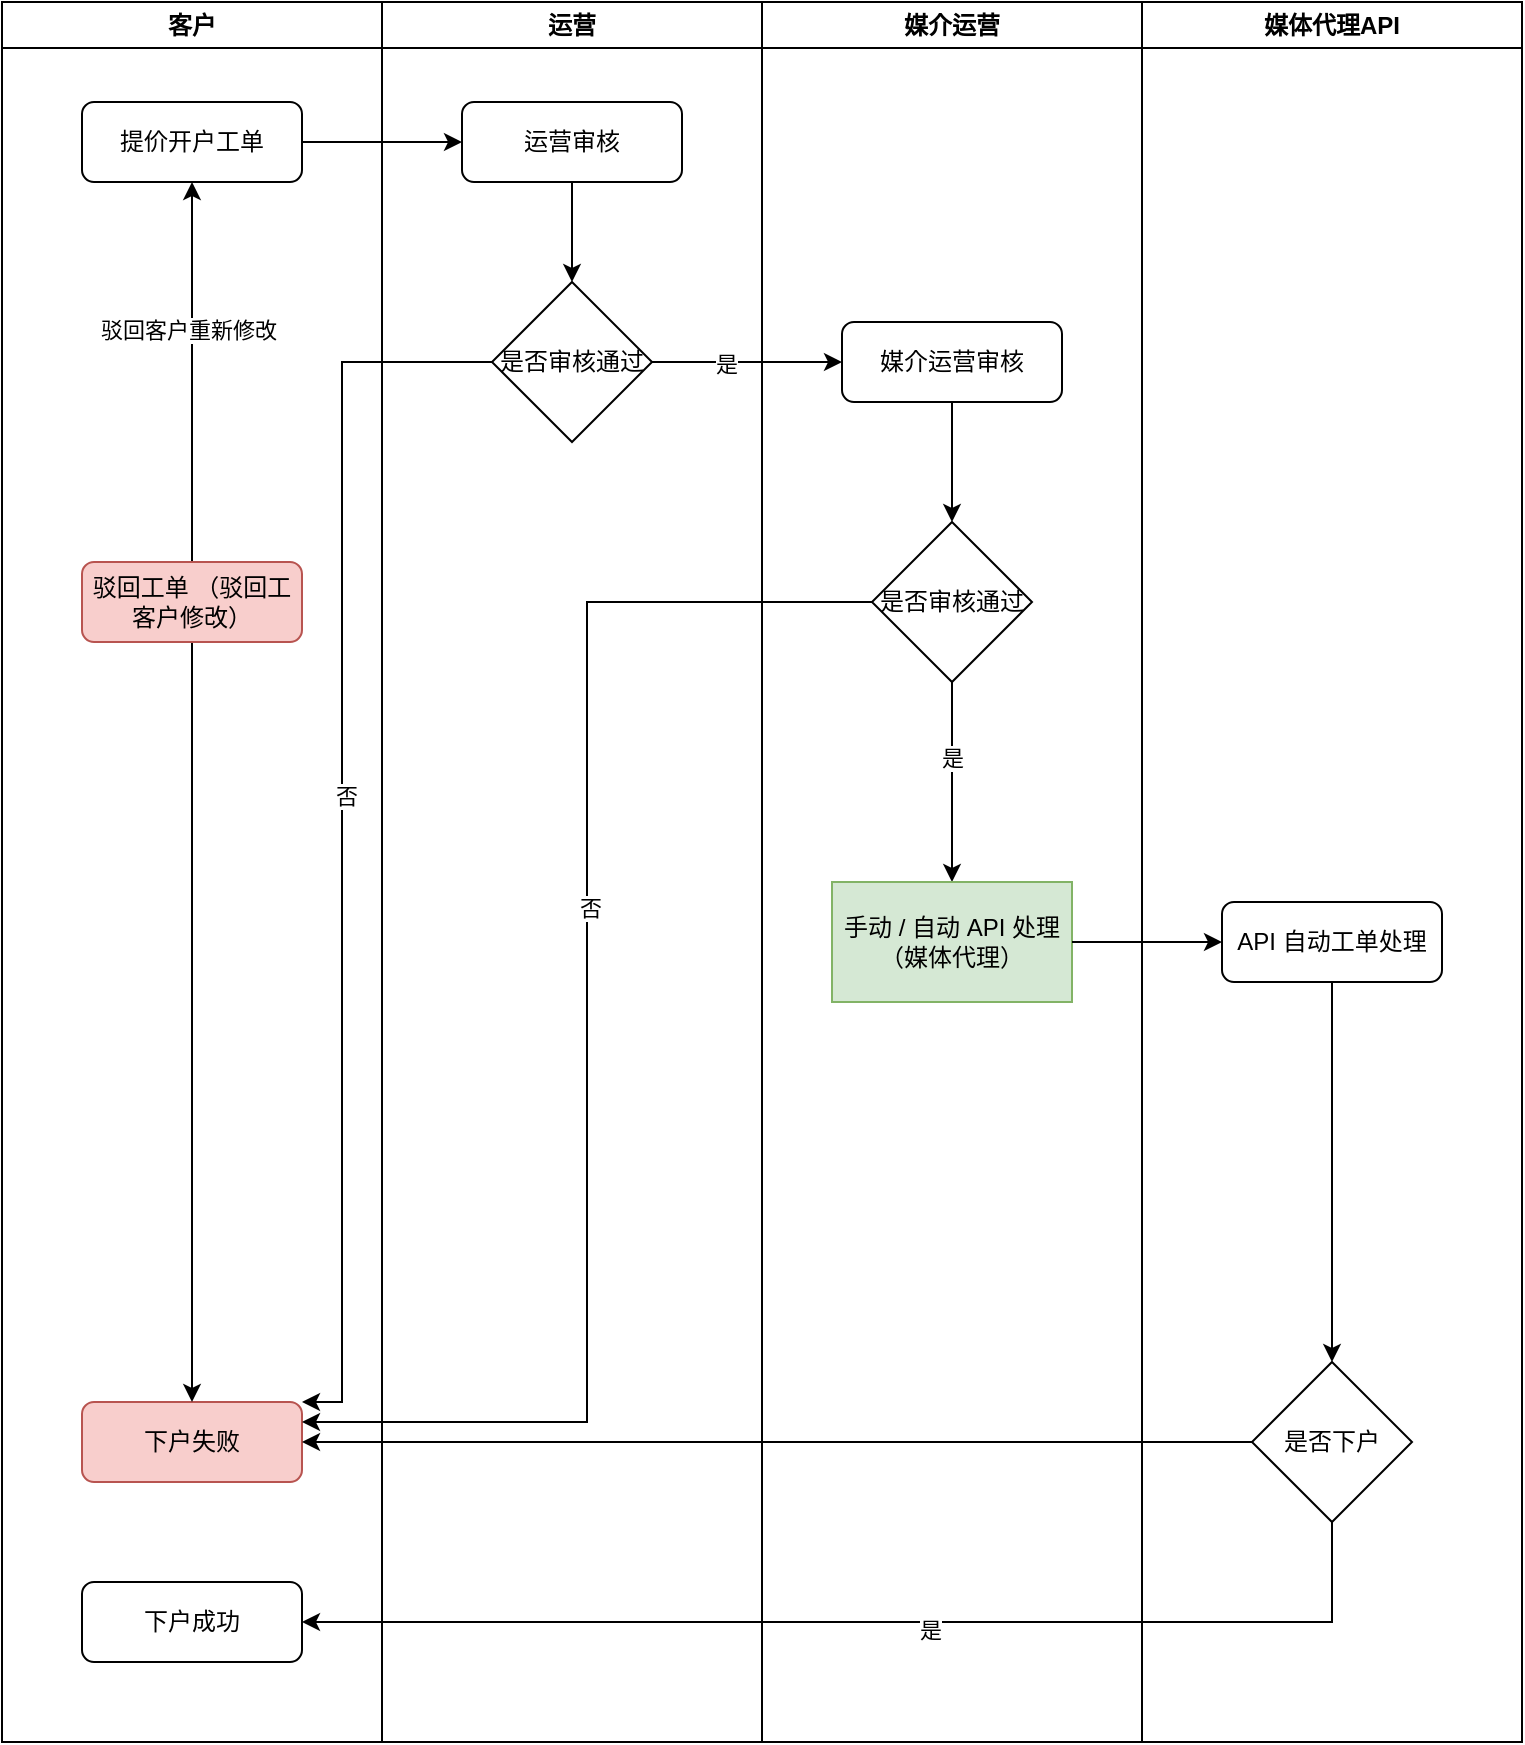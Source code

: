 <mxfile version="21.2.2" type="github">
  <diagram name="第 1 页" id="x_7hoCfTkEh6aC214l1T">
    <mxGraphModel dx="1434" dy="796" grid="1" gridSize="10" guides="1" tooltips="1" connect="1" arrows="1" fold="1" page="1" pageScale="1" pageWidth="827" pageHeight="1169" math="0" shadow="0">
      <root>
        <mxCell id="0" />
        <mxCell id="1" parent="0" />
        <mxCell id="r8onhHZ4YIlXYdtg4Dvh-1" value="客户" style="swimlane;whiteSpace=wrap;html=1;" vertex="1" parent="1">
          <mxGeometry x="170" y="100" width="190" height="870" as="geometry" />
        </mxCell>
        <mxCell id="r8onhHZ4YIlXYdtg4Dvh-5" value="提价开户工单" style="rounded=1;whiteSpace=wrap;html=1;" vertex="1" parent="r8onhHZ4YIlXYdtg4Dvh-1">
          <mxGeometry x="40" y="50" width="110" height="40" as="geometry" />
        </mxCell>
        <mxCell id="r8onhHZ4YIlXYdtg4Dvh-31" value="下户失败" style="rounded=1;whiteSpace=wrap;html=1;fillColor=#f8cecc;strokeColor=#b85450;" vertex="1" parent="r8onhHZ4YIlXYdtg4Dvh-1">
          <mxGeometry x="40" y="700" width="110" height="40" as="geometry" />
        </mxCell>
        <mxCell id="r8onhHZ4YIlXYdtg4Dvh-22" value="下户成功" style="rounded=1;whiteSpace=wrap;html=1;" vertex="1" parent="r8onhHZ4YIlXYdtg4Dvh-1">
          <mxGeometry x="40" y="790" width="110" height="40" as="geometry" />
        </mxCell>
        <mxCell id="r8onhHZ4YIlXYdtg4Dvh-40" style="edgeStyle=orthogonalEdgeStyle;rounded=0;orthogonalLoop=1;jettySize=auto;html=1;exitX=0.5;exitY=1;exitDx=0;exitDy=0;entryX=0.5;entryY=0;entryDx=0;entryDy=0;" edge="1" parent="r8onhHZ4YIlXYdtg4Dvh-1" source="r8onhHZ4YIlXYdtg4Dvh-39" target="r8onhHZ4YIlXYdtg4Dvh-31">
          <mxGeometry relative="1" as="geometry" />
        </mxCell>
        <mxCell id="r8onhHZ4YIlXYdtg4Dvh-41" style="edgeStyle=orthogonalEdgeStyle;rounded=0;orthogonalLoop=1;jettySize=auto;html=1;exitX=0.5;exitY=0;exitDx=0;exitDy=0;entryX=0.5;entryY=1;entryDx=0;entryDy=0;" edge="1" parent="r8onhHZ4YIlXYdtg4Dvh-1" source="r8onhHZ4YIlXYdtg4Dvh-39" target="r8onhHZ4YIlXYdtg4Dvh-5">
          <mxGeometry relative="1" as="geometry" />
        </mxCell>
        <mxCell id="r8onhHZ4YIlXYdtg4Dvh-42" value="驳回客户重新修改" style="edgeLabel;html=1;align=center;verticalAlign=middle;resizable=0;points=[];" vertex="1" connectable="0" parent="r8onhHZ4YIlXYdtg4Dvh-41">
          <mxGeometry x="0.221" y="2" relative="1" as="geometry">
            <mxPoint as="offset" />
          </mxGeometry>
        </mxCell>
        <mxCell id="r8onhHZ4YIlXYdtg4Dvh-39" value="驳回工单 （驳回工客户修改）" style="rounded=1;whiteSpace=wrap;html=1;fillColor=#f8cecc;strokeColor=#b85450;" vertex="1" parent="r8onhHZ4YIlXYdtg4Dvh-1">
          <mxGeometry x="40" y="280" width="110" height="40" as="geometry" />
        </mxCell>
        <mxCell id="r8onhHZ4YIlXYdtg4Dvh-2" value="运营" style="swimlane;whiteSpace=wrap;html=1;startSize=23;" vertex="1" parent="1">
          <mxGeometry x="360" y="100" width="190" height="870" as="geometry" />
        </mxCell>
        <mxCell id="r8onhHZ4YIlXYdtg4Dvh-11" style="edgeStyle=orthogonalEdgeStyle;rounded=0;orthogonalLoop=1;jettySize=auto;html=1;exitX=0.5;exitY=1;exitDx=0;exitDy=0;entryX=0.5;entryY=0;entryDx=0;entryDy=0;" edge="1" parent="r8onhHZ4YIlXYdtg4Dvh-2" source="r8onhHZ4YIlXYdtg4Dvh-6" target="r8onhHZ4YIlXYdtg4Dvh-10">
          <mxGeometry relative="1" as="geometry" />
        </mxCell>
        <mxCell id="r8onhHZ4YIlXYdtg4Dvh-6" value="运营审核" style="rounded=1;whiteSpace=wrap;html=1;" vertex="1" parent="r8onhHZ4YIlXYdtg4Dvh-2">
          <mxGeometry x="40" y="50" width="110" height="40" as="geometry" />
        </mxCell>
        <mxCell id="r8onhHZ4YIlXYdtg4Dvh-10" value="是否审核通过" style="rhombus;whiteSpace=wrap;html=1;" vertex="1" parent="r8onhHZ4YIlXYdtg4Dvh-2">
          <mxGeometry x="55" y="140" width="80" height="80" as="geometry" />
        </mxCell>
        <mxCell id="r8onhHZ4YIlXYdtg4Dvh-3" value="媒介运营" style="swimlane;whiteSpace=wrap;html=1;startSize=23;" vertex="1" parent="1">
          <mxGeometry x="550" y="100" width="190" height="870" as="geometry" />
        </mxCell>
        <mxCell id="r8onhHZ4YIlXYdtg4Dvh-20" style="edgeStyle=orthogonalEdgeStyle;rounded=0;orthogonalLoop=1;jettySize=auto;html=1;exitX=0.5;exitY=1;exitDx=0;exitDy=0;entryX=0.5;entryY=0;entryDx=0;entryDy=0;" edge="1" parent="r8onhHZ4YIlXYdtg4Dvh-3" source="r8onhHZ4YIlXYdtg4Dvh-16" target="r8onhHZ4YIlXYdtg4Dvh-19">
          <mxGeometry relative="1" as="geometry" />
        </mxCell>
        <mxCell id="r8onhHZ4YIlXYdtg4Dvh-16" value="媒介运营审核" style="rounded=1;whiteSpace=wrap;html=1;" vertex="1" parent="r8onhHZ4YIlXYdtg4Dvh-3">
          <mxGeometry x="40" y="160" width="110" height="40" as="geometry" />
        </mxCell>
        <mxCell id="r8onhHZ4YIlXYdtg4Dvh-24" style="edgeStyle=orthogonalEdgeStyle;rounded=0;orthogonalLoop=1;jettySize=auto;html=1;exitX=0.5;exitY=1;exitDx=0;exitDy=0;" edge="1" parent="r8onhHZ4YIlXYdtg4Dvh-3" source="r8onhHZ4YIlXYdtg4Dvh-19" target="r8onhHZ4YIlXYdtg4Dvh-23">
          <mxGeometry relative="1" as="geometry">
            <Array as="points">
              <mxPoint x="95" y="410" />
              <mxPoint x="95" y="410" />
            </Array>
          </mxGeometry>
        </mxCell>
        <mxCell id="r8onhHZ4YIlXYdtg4Dvh-25" value="是" style="edgeLabel;html=1;align=center;verticalAlign=middle;resizable=0;points=[];" vertex="1" connectable="0" parent="r8onhHZ4YIlXYdtg4Dvh-24">
          <mxGeometry x="-0.24" relative="1" as="geometry">
            <mxPoint as="offset" />
          </mxGeometry>
        </mxCell>
        <mxCell id="r8onhHZ4YIlXYdtg4Dvh-19" value="是否审核通过" style="rhombus;whiteSpace=wrap;html=1;" vertex="1" parent="r8onhHZ4YIlXYdtg4Dvh-3">
          <mxGeometry x="55" y="260" width="80" height="80" as="geometry" />
        </mxCell>
        <mxCell id="r8onhHZ4YIlXYdtg4Dvh-23" value="手动 / 自动 API 处理（媒体代理）" style="rounded=0;whiteSpace=wrap;html=1;fillColor=#d5e8d4;strokeColor=#82b366;" vertex="1" parent="r8onhHZ4YIlXYdtg4Dvh-3">
          <mxGeometry x="35" y="440" width="120" height="60" as="geometry" />
        </mxCell>
        <mxCell id="r8onhHZ4YIlXYdtg4Dvh-4" value="媒体代理API" style="swimlane;whiteSpace=wrap;html=1;startSize=23;" vertex="1" parent="1">
          <mxGeometry x="740" y="100" width="190" height="870" as="geometry">
            <mxRectangle x="740" y="100" width="110" height="30" as="alternateBounds" />
          </mxGeometry>
        </mxCell>
        <mxCell id="r8onhHZ4YIlXYdtg4Dvh-21" value="API 自动工单处理" style="rounded=1;whiteSpace=wrap;html=1;" vertex="1" parent="r8onhHZ4YIlXYdtg4Dvh-4">
          <mxGeometry x="40" y="450" width="110" height="40" as="geometry" />
        </mxCell>
        <mxCell id="r8onhHZ4YIlXYdtg4Dvh-9" style="edgeStyle=orthogonalEdgeStyle;rounded=0;orthogonalLoop=1;jettySize=auto;html=1;exitX=1;exitY=0.5;exitDx=0;exitDy=0;movable=1;resizable=1;rotatable=1;deletable=1;editable=1;locked=0;connectable=1;" edge="1" parent="1" source="r8onhHZ4YIlXYdtg4Dvh-5" target="r8onhHZ4YIlXYdtg4Dvh-6">
          <mxGeometry relative="1" as="geometry" />
        </mxCell>
        <mxCell id="r8onhHZ4YIlXYdtg4Dvh-17" style="edgeStyle=orthogonalEdgeStyle;rounded=0;orthogonalLoop=1;jettySize=auto;html=1;exitX=1;exitY=0.5;exitDx=0;exitDy=0;entryX=0;entryY=0.5;entryDx=0;entryDy=0;" edge="1" parent="1" source="r8onhHZ4YIlXYdtg4Dvh-10" target="r8onhHZ4YIlXYdtg4Dvh-16">
          <mxGeometry relative="1" as="geometry" />
        </mxCell>
        <mxCell id="r8onhHZ4YIlXYdtg4Dvh-18" value="是" style="edgeLabel;html=1;align=center;verticalAlign=middle;resizable=0;points=[];" vertex="1" connectable="0" parent="r8onhHZ4YIlXYdtg4Dvh-17">
          <mxGeometry x="-0.219" y="-1" relative="1" as="geometry">
            <mxPoint as="offset" />
          </mxGeometry>
        </mxCell>
        <mxCell id="r8onhHZ4YIlXYdtg4Dvh-26" style="edgeStyle=orthogonalEdgeStyle;rounded=0;orthogonalLoop=1;jettySize=auto;html=1;exitX=1;exitY=0.5;exitDx=0;exitDy=0;entryX=0;entryY=0.5;entryDx=0;entryDy=0;" edge="1" parent="1" source="r8onhHZ4YIlXYdtg4Dvh-23" target="r8onhHZ4YIlXYdtg4Dvh-21">
          <mxGeometry relative="1" as="geometry" />
        </mxCell>
        <mxCell id="r8onhHZ4YIlXYdtg4Dvh-29" style="edgeStyle=orthogonalEdgeStyle;rounded=0;orthogonalLoop=1;jettySize=auto;html=1;exitX=0.5;exitY=1;exitDx=0;exitDy=0;entryX=1;entryY=0.5;entryDx=0;entryDy=0;" edge="1" parent="1" source="r8onhHZ4YIlXYdtg4Dvh-27" target="r8onhHZ4YIlXYdtg4Dvh-22">
          <mxGeometry relative="1" as="geometry" />
        </mxCell>
        <mxCell id="r8onhHZ4YIlXYdtg4Dvh-30" value="是" style="edgeLabel;html=1;align=center;verticalAlign=middle;resizable=0;points=[];" vertex="1" connectable="0" parent="r8onhHZ4YIlXYdtg4Dvh-29">
          <mxGeometry x="-0.112" y="4" relative="1" as="geometry">
            <mxPoint as="offset" />
          </mxGeometry>
        </mxCell>
        <mxCell id="r8onhHZ4YIlXYdtg4Dvh-34" style="edgeStyle=orthogonalEdgeStyle;rounded=0;orthogonalLoop=1;jettySize=auto;html=1;exitX=0;exitY=0.5;exitDx=0;exitDy=0;entryX=1;entryY=0.5;entryDx=0;entryDy=0;" edge="1" parent="1" source="r8onhHZ4YIlXYdtg4Dvh-27" target="r8onhHZ4YIlXYdtg4Dvh-31">
          <mxGeometry relative="1" as="geometry" />
        </mxCell>
        <mxCell id="r8onhHZ4YIlXYdtg4Dvh-27" value="是否下户" style="rhombus;whiteSpace=wrap;html=1;" vertex="1" parent="1">
          <mxGeometry x="795" y="780" width="80" height="80" as="geometry" />
        </mxCell>
        <mxCell id="r8onhHZ4YIlXYdtg4Dvh-28" style="edgeStyle=orthogonalEdgeStyle;rounded=0;orthogonalLoop=1;jettySize=auto;html=1;exitX=0.5;exitY=1;exitDx=0;exitDy=0;" edge="1" parent="1" source="r8onhHZ4YIlXYdtg4Dvh-21" target="r8onhHZ4YIlXYdtg4Dvh-27">
          <mxGeometry relative="1" as="geometry" />
        </mxCell>
        <mxCell id="r8onhHZ4YIlXYdtg4Dvh-35" style="edgeStyle=orthogonalEdgeStyle;rounded=0;orthogonalLoop=1;jettySize=auto;html=1;exitX=0;exitY=0.5;exitDx=0;exitDy=0;entryX=1;entryY=0.25;entryDx=0;entryDy=0;" edge="1" parent="1" source="r8onhHZ4YIlXYdtg4Dvh-19" target="r8onhHZ4YIlXYdtg4Dvh-31">
          <mxGeometry relative="1" as="geometry" />
        </mxCell>
        <mxCell id="r8onhHZ4YIlXYdtg4Dvh-36" value="否" style="edgeLabel;html=1;align=center;verticalAlign=middle;resizable=0;points=[];" vertex="1" connectable="0" parent="r8onhHZ4YIlXYdtg4Dvh-35">
          <mxGeometry x="-0.15" y="1" relative="1" as="geometry">
            <mxPoint as="offset" />
          </mxGeometry>
        </mxCell>
        <mxCell id="r8onhHZ4YIlXYdtg4Dvh-37" style="edgeStyle=orthogonalEdgeStyle;rounded=0;orthogonalLoop=1;jettySize=auto;html=1;exitX=0;exitY=0.5;exitDx=0;exitDy=0;entryX=1;entryY=0;entryDx=0;entryDy=0;" edge="1" parent="1" source="r8onhHZ4YIlXYdtg4Dvh-10" target="r8onhHZ4YIlXYdtg4Dvh-31">
          <mxGeometry relative="1" as="geometry">
            <Array as="points">
              <mxPoint x="340" y="280" />
              <mxPoint x="340" y="800" />
            </Array>
          </mxGeometry>
        </mxCell>
        <mxCell id="r8onhHZ4YIlXYdtg4Dvh-38" value="否" style="edgeLabel;html=1;align=center;verticalAlign=middle;resizable=0;points=[];" vertex="1" connectable="0" parent="r8onhHZ4YIlXYdtg4Dvh-37">
          <mxGeometry x="-0.05" y="2" relative="1" as="geometry">
            <mxPoint as="offset" />
          </mxGeometry>
        </mxCell>
      </root>
    </mxGraphModel>
  </diagram>
</mxfile>
